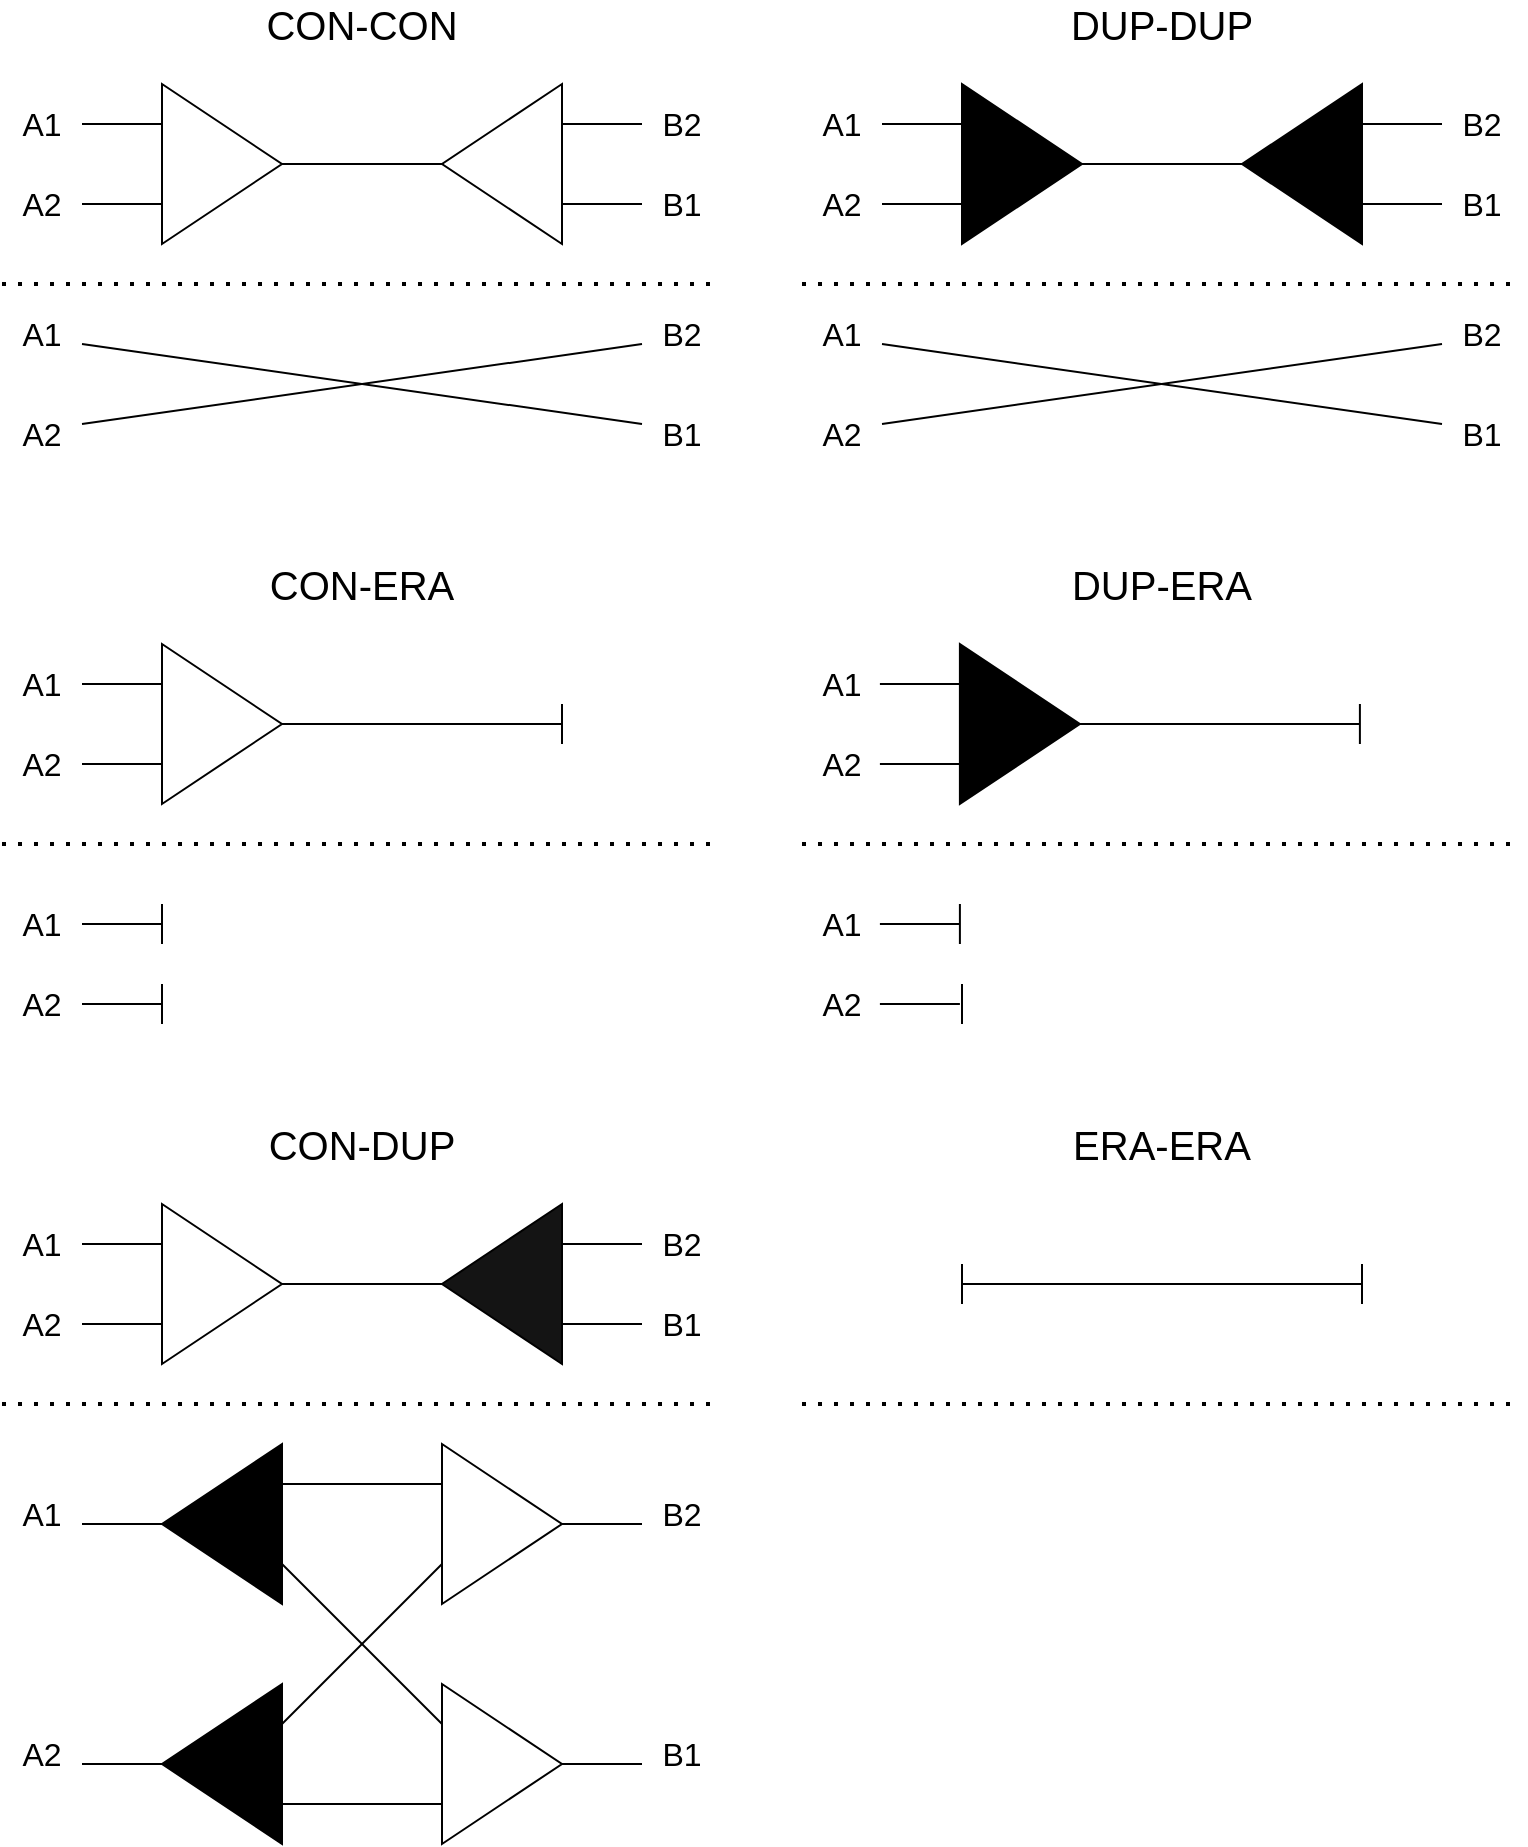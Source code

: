 <mxfile version="21.7.2" type="device">
  <diagram name="Page-1" id="wqdkFg036trEDnxu9Tmw">
    <mxGraphModel dx="1912" dy="1109" grid="1" gridSize="10" guides="1" tooltips="1" connect="1" arrows="1" fold="1" page="1" pageScale="1" pageWidth="850" pageHeight="1100" math="0" shadow="0">
      <root>
        <mxCell id="0" />
        <mxCell id="1" parent="0" />
        <mxCell id="gtYnEdTjVLz-L2qjGS6A-1" value="" style="triangle;whiteSpace=wrap;html=1;" vertex="1" parent="1">
          <mxGeometry x="120" y="80" width="60" height="80" as="geometry" />
        </mxCell>
        <mxCell id="gtYnEdTjVLz-L2qjGS6A-2" value="" style="endArrow=none;html=1;rounded=0;exitX=1;exitY=0.5;exitDx=0;exitDy=0;entryX=1;entryY=0.5;entryDx=0;entryDy=0;" edge="1" parent="1" source="gtYnEdTjVLz-L2qjGS6A-1" target="gtYnEdTjVLz-L2qjGS6A-4">
          <mxGeometry width="50" height="50" relative="1" as="geometry">
            <mxPoint x="400" y="370" as="sourcePoint" />
            <mxPoint x="240" y="120" as="targetPoint" />
          </mxGeometry>
        </mxCell>
        <mxCell id="gtYnEdTjVLz-L2qjGS6A-4" value="" style="triangle;whiteSpace=wrap;html=1;rotation=-180;" vertex="1" parent="1">
          <mxGeometry x="260" y="80" width="60" height="80" as="geometry" />
        </mxCell>
        <mxCell id="gtYnEdTjVLz-L2qjGS6A-10" value="" style="endArrow=none;dashed=1;html=1;dashPattern=1 3;strokeWidth=2;rounded=0;" edge="1" parent="1">
          <mxGeometry width="50" height="50" relative="1" as="geometry">
            <mxPoint x="40" y="180" as="sourcePoint" />
            <mxPoint x="400" y="180" as="targetPoint" />
          </mxGeometry>
        </mxCell>
        <mxCell id="gtYnEdTjVLz-L2qjGS6A-11" value="" style="endArrow=none;html=1;rounded=0;exitX=0;exitY=0.75;exitDx=0;exitDy=0;" edge="1" parent="1" source="gtYnEdTjVLz-L2qjGS6A-4">
          <mxGeometry width="50" height="50" relative="1" as="geometry">
            <mxPoint x="400" y="370" as="sourcePoint" />
            <mxPoint x="360" y="100" as="targetPoint" />
          </mxGeometry>
        </mxCell>
        <mxCell id="gtYnEdTjVLz-L2qjGS6A-12" value="" style="endArrow=none;html=1;rounded=0;exitX=0;exitY=0.25;exitDx=0;exitDy=0;" edge="1" parent="1" source="gtYnEdTjVLz-L2qjGS6A-4">
          <mxGeometry width="50" height="50" relative="1" as="geometry">
            <mxPoint x="330" y="110" as="sourcePoint" />
            <mxPoint x="360" y="140" as="targetPoint" />
          </mxGeometry>
        </mxCell>
        <mxCell id="gtYnEdTjVLz-L2qjGS6A-13" value="" style="endArrow=none;html=1;rounded=0;exitX=0;exitY=0.25;exitDx=0;exitDy=0;" edge="1" parent="1" source="gtYnEdTjVLz-L2qjGS6A-1">
          <mxGeometry width="50" height="50" relative="1" as="geometry">
            <mxPoint x="330" y="150" as="sourcePoint" />
            <mxPoint x="80" y="100" as="targetPoint" />
          </mxGeometry>
        </mxCell>
        <mxCell id="gtYnEdTjVLz-L2qjGS6A-14" value="" style="endArrow=none;html=1;rounded=0;exitX=0;exitY=0.75;exitDx=0;exitDy=0;" edge="1" parent="1" source="gtYnEdTjVLz-L2qjGS6A-1">
          <mxGeometry width="50" height="50" relative="1" as="geometry">
            <mxPoint x="120" y="134.58" as="sourcePoint" />
            <mxPoint x="80" y="140" as="targetPoint" />
          </mxGeometry>
        </mxCell>
        <mxCell id="gtYnEdTjVLz-L2qjGS6A-16" value="A1" style="text;html=1;strokeColor=none;fillColor=none;align=center;verticalAlign=middle;whiteSpace=wrap;rounded=0;fontSize=16;" vertex="1" parent="1">
          <mxGeometry x="50" y="85" width="20" height="30" as="geometry" />
        </mxCell>
        <mxCell id="gtYnEdTjVLz-L2qjGS6A-21" value="A2" style="text;html=1;strokeColor=none;fillColor=none;align=center;verticalAlign=middle;whiteSpace=wrap;rounded=0;fontSize=16;" vertex="1" parent="1">
          <mxGeometry x="50" y="125" width="20" height="30" as="geometry" />
        </mxCell>
        <mxCell id="gtYnEdTjVLz-L2qjGS6A-25" value="B2" style="text;html=1;strokeColor=none;fillColor=none;align=center;verticalAlign=middle;whiteSpace=wrap;rounded=0;fontSize=16;" vertex="1" parent="1">
          <mxGeometry x="370" y="85" width="20" height="30" as="geometry" />
        </mxCell>
        <mxCell id="gtYnEdTjVLz-L2qjGS6A-26" value="B1" style="text;html=1;strokeColor=none;fillColor=none;align=center;verticalAlign=middle;whiteSpace=wrap;rounded=0;fontSize=16;" vertex="1" parent="1">
          <mxGeometry x="370" y="125" width="20" height="30" as="geometry" />
        </mxCell>
        <mxCell id="gtYnEdTjVLz-L2qjGS6A-30" value="" style="endArrow=none;html=1;rounded=0;" edge="1" parent="1">
          <mxGeometry width="50" height="50" relative="1" as="geometry">
            <mxPoint x="80" y="250" as="sourcePoint" />
            <mxPoint x="360" y="210" as="targetPoint" />
          </mxGeometry>
        </mxCell>
        <mxCell id="gtYnEdTjVLz-L2qjGS6A-32" value="" style="endArrow=none;html=1;rounded=0;" edge="1" parent="1">
          <mxGeometry width="50" height="50" relative="1" as="geometry">
            <mxPoint x="360" y="250" as="sourcePoint" />
            <mxPoint x="80" y="210" as="targetPoint" />
          </mxGeometry>
        </mxCell>
        <mxCell id="gtYnEdTjVLz-L2qjGS6A-34" value="A1" style="text;html=1;strokeColor=none;fillColor=none;align=center;verticalAlign=middle;whiteSpace=wrap;rounded=0;fontSize=16;" vertex="1" parent="1">
          <mxGeometry x="50" y="190" width="20" height="30" as="geometry" />
        </mxCell>
        <mxCell id="gtYnEdTjVLz-L2qjGS6A-35" value="A2" style="text;html=1;strokeColor=none;fillColor=none;align=center;verticalAlign=middle;whiteSpace=wrap;rounded=0;fontSize=16;" vertex="1" parent="1">
          <mxGeometry x="50" y="240" width="20" height="30" as="geometry" />
        </mxCell>
        <mxCell id="gtYnEdTjVLz-L2qjGS6A-36" value="B2" style="text;html=1;strokeColor=none;fillColor=none;align=center;verticalAlign=middle;whiteSpace=wrap;rounded=0;fontSize=16;" vertex="1" parent="1">
          <mxGeometry x="370" y="190" width="20" height="30" as="geometry" />
        </mxCell>
        <mxCell id="gtYnEdTjVLz-L2qjGS6A-37" value="B1" style="text;html=1;strokeColor=none;fillColor=none;align=center;verticalAlign=middle;whiteSpace=wrap;rounded=0;fontSize=16;" vertex="1" parent="1">
          <mxGeometry x="370" y="240" width="20" height="30" as="geometry" />
        </mxCell>
        <mxCell id="gtYnEdTjVLz-L2qjGS6A-56" value="" style="triangle;whiteSpace=wrap;html=1;" vertex="1" parent="1">
          <mxGeometry x="120" y="640" width="60" height="80" as="geometry" />
        </mxCell>
        <mxCell id="gtYnEdTjVLz-L2qjGS6A-57" value="" style="endArrow=none;html=1;rounded=0;exitX=1;exitY=0.5;exitDx=0;exitDy=0;entryX=1;entryY=0.5;entryDx=0;entryDy=0;" edge="1" parent="1" source="gtYnEdTjVLz-L2qjGS6A-56" target="gtYnEdTjVLz-L2qjGS6A-58">
          <mxGeometry width="50" height="50" relative="1" as="geometry">
            <mxPoint x="400" y="930" as="sourcePoint" />
            <mxPoint x="240" y="680" as="targetPoint" />
          </mxGeometry>
        </mxCell>
        <mxCell id="gtYnEdTjVLz-L2qjGS6A-58" value="" style="triangle;whiteSpace=wrap;html=1;rotation=-180;fillColor=#141414;" vertex="1" parent="1">
          <mxGeometry x="260" y="640" width="60" height="80" as="geometry" />
        </mxCell>
        <mxCell id="gtYnEdTjVLz-L2qjGS6A-59" value="" style="endArrow=none;dashed=1;html=1;dashPattern=1 3;strokeWidth=2;rounded=0;" edge="1" parent="1">
          <mxGeometry width="50" height="50" relative="1" as="geometry">
            <mxPoint x="40" y="740" as="sourcePoint" />
            <mxPoint x="400" y="740" as="targetPoint" />
          </mxGeometry>
        </mxCell>
        <mxCell id="gtYnEdTjVLz-L2qjGS6A-60" value="" style="endArrow=none;html=1;rounded=0;exitX=0;exitY=0.75;exitDx=0;exitDy=0;" edge="1" parent="1" source="gtYnEdTjVLz-L2qjGS6A-58">
          <mxGeometry width="50" height="50" relative="1" as="geometry">
            <mxPoint x="400" y="930" as="sourcePoint" />
            <mxPoint x="360" y="660" as="targetPoint" />
          </mxGeometry>
        </mxCell>
        <mxCell id="gtYnEdTjVLz-L2qjGS6A-61" value="" style="endArrow=none;html=1;rounded=0;exitX=0;exitY=0.25;exitDx=0;exitDy=0;" edge="1" parent="1" source="gtYnEdTjVLz-L2qjGS6A-58">
          <mxGeometry width="50" height="50" relative="1" as="geometry">
            <mxPoint x="330" y="670" as="sourcePoint" />
            <mxPoint x="360" y="700" as="targetPoint" />
          </mxGeometry>
        </mxCell>
        <mxCell id="gtYnEdTjVLz-L2qjGS6A-62" value="" style="endArrow=none;html=1;rounded=0;exitX=0;exitY=0.25;exitDx=0;exitDy=0;" edge="1" parent="1" source="gtYnEdTjVLz-L2qjGS6A-56">
          <mxGeometry width="50" height="50" relative="1" as="geometry">
            <mxPoint x="330" y="710" as="sourcePoint" />
            <mxPoint x="80" y="660" as="targetPoint" />
          </mxGeometry>
        </mxCell>
        <mxCell id="gtYnEdTjVLz-L2qjGS6A-63" value="" style="endArrow=none;html=1;rounded=0;exitX=0;exitY=0.75;exitDx=0;exitDy=0;" edge="1" parent="1" source="gtYnEdTjVLz-L2qjGS6A-56">
          <mxGeometry width="50" height="50" relative="1" as="geometry">
            <mxPoint x="120" y="694.58" as="sourcePoint" />
            <mxPoint x="80" y="700" as="targetPoint" />
          </mxGeometry>
        </mxCell>
        <mxCell id="gtYnEdTjVLz-L2qjGS6A-64" value="A1" style="text;html=1;strokeColor=none;fillColor=none;align=center;verticalAlign=middle;whiteSpace=wrap;rounded=0;fontSize=16;" vertex="1" parent="1">
          <mxGeometry x="50" y="645" width="20" height="30" as="geometry" />
        </mxCell>
        <mxCell id="gtYnEdTjVLz-L2qjGS6A-65" value="A2" style="text;html=1;strokeColor=none;fillColor=none;align=center;verticalAlign=middle;whiteSpace=wrap;rounded=0;fontSize=16;" vertex="1" parent="1">
          <mxGeometry x="50" y="685" width="20" height="30" as="geometry" />
        </mxCell>
        <mxCell id="gtYnEdTjVLz-L2qjGS6A-66" value="B2" style="text;html=1;strokeColor=none;fillColor=none;align=center;verticalAlign=middle;whiteSpace=wrap;rounded=0;fontSize=16;" vertex="1" parent="1">
          <mxGeometry x="370" y="645" width="20" height="30" as="geometry" />
        </mxCell>
        <mxCell id="gtYnEdTjVLz-L2qjGS6A-67" value="B1" style="text;html=1;strokeColor=none;fillColor=none;align=center;verticalAlign=middle;whiteSpace=wrap;rounded=0;fontSize=16;" vertex="1" parent="1">
          <mxGeometry x="370" y="685" width="20" height="30" as="geometry" />
        </mxCell>
        <mxCell id="gtYnEdTjVLz-L2qjGS6A-75" value="" style="endArrow=none;html=1;rounded=0;exitX=1;exitY=0.5;exitDx=0;exitDy=0;" edge="1" parent="1">
          <mxGeometry width="50" height="50" relative="1" as="geometry">
            <mxPoint x="180" y="400.0" as="sourcePoint" />
            <mxPoint x="320" y="400" as="targetPoint" />
          </mxGeometry>
        </mxCell>
        <mxCell id="gtYnEdTjVLz-L2qjGS6A-77" value="" style="endArrow=none;dashed=1;html=1;dashPattern=1 3;strokeWidth=2;rounded=0;" edge="1" parent="1">
          <mxGeometry width="50" height="50" relative="1" as="geometry">
            <mxPoint x="40" y="460" as="sourcePoint" />
            <mxPoint x="400" y="460" as="targetPoint" />
          </mxGeometry>
        </mxCell>
        <mxCell id="gtYnEdTjVLz-L2qjGS6A-80" value="" style="endArrow=none;html=1;rounded=0;exitX=0;exitY=0.25;exitDx=0;exitDy=0;" edge="1" parent="1">
          <mxGeometry width="50" height="50" relative="1" as="geometry">
            <mxPoint x="120" y="380.0" as="sourcePoint" />
            <mxPoint x="80" y="380" as="targetPoint" />
          </mxGeometry>
        </mxCell>
        <mxCell id="gtYnEdTjVLz-L2qjGS6A-81" value="" style="endArrow=none;html=1;rounded=0;exitX=0;exitY=0.75;exitDx=0;exitDy=0;" edge="1" parent="1">
          <mxGeometry width="50" height="50" relative="1" as="geometry">
            <mxPoint x="120" y="420.0" as="sourcePoint" />
            <mxPoint x="80" y="420" as="targetPoint" />
          </mxGeometry>
        </mxCell>
        <mxCell id="gtYnEdTjVLz-L2qjGS6A-82" value="A1" style="text;html=1;strokeColor=none;fillColor=none;align=center;verticalAlign=middle;whiteSpace=wrap;rounded=0;fontSize=16;" vertex="1" parent="1">
          <mxGeometry x="50" y="365" width="20" height="30" as="geometry" />
        </mxCell>
        <mxCell id="gtYnEdTjVLz-L2qjGS6A-83" value="A2" style="text;html=1;strokeColor=none;fillColor=none;align=center;verticalAlign=middle;whiteSpace=wrap;rounded=0;fontSize=16;" vertex="1" parent="1">
          <mxGeometry x="50" y="405" width="20" height="30" as="geometry" />
        </mxCell>
        <mxCell id="gtYnEdTjVLz-L2qjGS6A-95" value="" style="endArrow=none;html=1;rounded=0;exitX=0;exitY=0.75;exitDx=0;exitDy=0;" edge="1" parent="1">
          <mxGeometry width="50" height="50" relative="1" as="geometry">
            <mxPoint x="320" y="800.0" as="sourcePoint" />
            <mxPoint x="360" y="800" as="targetPoint" />
          </mxGeometry>
        </mxCell>
        <mxCell id="gtYnEdTjVLz-L2qjGS6A-96" value="" style="endArrow=none;html=1;rounded=0;exitX=0;exitY=0.25;exitDx=0;exitDy=0;" edge="1" parent="1">
          <mxGeometry width="50" height="50" relative="1" as="geometry">
            <mxPoint x="320" y="920.0" as="sourcePoint" />
            <mxPoint x="360" y="920" as="targetPoint" />
          </mxGeometry>
        </mxCell>
        <mxCell id="gtYnEdTjVLz-L2qjGS6A-97" value="" style="endArrow=none;html=1;rounded=0;exitX=0;exitY=0.25;exitDx=0;exitDy=0;" edge="1" parent="1">
          <mxGeometry width="50" height="50" relative="1" as="geometry">
            <mxPoint x="120" y="800.0" as="sourcePoint" />
            <mxPoint x="80" y="800" as="targetPoint" />
          </mxGeometry>
        </mxCell>
        <mxCell id="gtYnEdTjVLz-L2qjGS6A-98" value="" style="endArrow=none;html=1;rounded=0;exitX=0;exitY=0.75;exitDx=0;exitDy=0;" edge="1" parent="1">
          <mxGeometry width="50" height="50" relative="1" as="geometry">
            <mxPoint x="120" y="920.0" as="sourcePoint" />
            <mxPoint x="80" y="920" as="targetPoint" />
          </mxGeometry>
        </mxCell>
        <mxCell id="gtYnEdTjVLz-L2qjGS6A-99" value="A1" style="text;html=1;strokeColor=none;fillColor=none;align=center;verticalAlign=middle;whiteSpace=wrap;rounded=0;fontSize=16;" vertex="1" parent="1">
          <mxGeometry x="50" y="780" width="20" height="30" as="geometry" />
        </mxCell>
        <mxCell id="gtYnEdTjVLz-L2qjGS6A-100" value="A2" style="text;html=1;strokeColor=none;fillColor=none;align=center;verticalAlign=middle;whiteSpace=wrap;rounded=0;fontSize=16;" vertex="1" parent="1">
          <mxGeometry x="50" y="900" width="20" height="30" as="geometry" />
        </mxCell>
        <mxCell id="gtYnEdTjVLz-L2qjGS6A-101" value="B2" style="text;html=1;strokeColor=none;fillColor=none;align=center;verticalAlign=middle;whiteSpace=wrap;rounded=0;fontSize=16;" vertex="1" parent="1">
          <mxGeometry x="370" y="780" width="20" height="30" as="geometry" />
        </mxCell>
        <mxCell id="gtYnEdTjVLz-L2qjGS6A-102" value="B1" style="text;html=1;strokeColor=none;fillColor=none;align=center;verticalAlign=middle;whiteSpace=wrap;rounded=0;fontSize=16;" vertex="1" parent="1">
          <mxGeometry x="370" y="900" width="20" height="30" as="geometry" />
        </mxCell>
        <mxCell id="gtYnEdTjVLz-L2qjGS6A-103" value="" style="triangle;whiteSpace=wrap;html=1;" vertex="1" parent="1">
          <mxGeometry x="260" y="760" width="60" height="80" as="geometry" />
        </mxCell>
        <mxCell id="gtYnEdTjVLz-L2qjGS6A-104" value="" style="triangle;whiteSpace=wrap;html=1;" vertex="1" parent="1">
          <mxGeometry x="260" y="880" width="60" height="80" as="geometry" />
        </mxCell>
        <mxCell id="gtYnEdTjVLz-L2qjGS6A-105" value="" style="triangle;whiteSpace=wrap;html=1;rotation=-180;labelBackgroundColor=none;fillColor=#000000;" vertex="1" parent="1">
          <mxGeometry x="120" y="760" width="60" height="80" as="geometry" />
        </mxCell>
        <mxCell id="gtYnEdTjVLz-L2qjGS6A-106" value="" style="triangle;whiteSpace=wrap;html=1;rotation=-180;labelBackgroundColor=none;fillColor=#000000;" vertex="1" parent="1">
          <mxGeometry x="120" y="880" width="60" height="80" as="geometry" />
        </mxCell>
        <mxCell id="gtYnEdTjVLz-L2qjGS6A-107" value="" style="endArrow=none;html=1;rounded=0;exitX=1;exitY=0.5;exitDx=0;exitDy=0;entryX=1;entryY=0.5;entryDx=0;entryDy=0;" edge="1" parent="1">
          <mxGeometry width="50" height="50" relative="1" as="geometry">
            <mxPoint x="180" y="780" as="sourcePoint" />
            <mxPoint x="260" y="780" as="targetPoint" />
          </mxGeometry>
        </mxCell>
        <mxCell id="gtYnEdTjVLz-L2qjGS6A-108" value="" style="endArrow=none;html=1;rounded=0;exitX=1;exitY=0.5;exitDx=0;exitDy=0;entryX=0;entryY=0.25;entryDx=0;entryDy=0;" edge="1" parent="1" target="gtYnEdTjVLz-L2qjGS6A-104">
          <mxGeometry width="50" height="50" relative="1" as="geometry">
            <mxPoint x="180" y="820" as="sourcePoint" />
            <mxPoint x="260" y="820" as="targetPoint" />
          </mxGeometry>
        </mxCell>
        <mxCell id="gtYnEdTjVLz-L2qjGS6A-109" value="" style="endArrow=none;html=1;rounded=0;exitX=0;exitY=0.75;exitDx=0;exitDy=0;entryX=0;entryY=0.75;entryDx=0;entryDy=0;" edge="1" parent="1" source="gtYnEdTjVLz-L2qjGS6A-106" target="gtYnEdTjVLz-L2qjGS6A-103">
          <mxGeometry width="50" height="50" relative="1" as="geometry">
            <mxPoint x="190" y="830" as="sourcePoint" />
            <mxPoint x="270" y="910" as="targetPoint" />
          </mxGeometry>
        </mxCell>
        <mxCell id="gtYnEdTjVLz-L2qjGS6A-110" value="" style="endArrow=none;html=1;rounded=0;exitX=1;exitY=0.5;exitDx=0;exitDy=0;entryX=1;entryY=0.5;entryDx=0;entryDy=0;" edge="1" parent="1">
          <mxGeometry width="50" height="50" relative="1" as="geometry">
            <mxPoint x="180" y="940" as="sourcePoint" />
            <mxPoint x="260" y="940" as="targetPoint" />
          </mxGeometry>
        </mxCell>
        <mxCell id="gtYnEdTjVLz-L2qjGS6A-111" value="" style="triangle;whiteSpace=wrap;html=1;" vertex="1" parent="1">
          <mxGeometry x="120" y="360" width="60" height="80" as="geometry" />
        </mxCell>
        <mxCell id="gtYnEdTjVLz-L2qjGS6A-126" style="edgeStyle=orthogonalEdgeStyle;rounded=0;orthogonalLoop=1;jettySize=auto;html=1;exitX=0.5;exitY=1;exitDx=0;exitDy=0;" edge="1" parent="1">
          <mxGeometry relative="1" as="geometry">
            <mxPoint x="220" y="380.0" as="sourcePoint" />
            <mxPoint x="220" y="380.0" as="targetPoint" />
          </mxGeometry>
        </mxCell>
        <mxCell id="gtYnEdTjVLz-L2qjGS6A-157" value="" style="endArrow=none;html=1;rounded=0;exitX=1;exitY=0.5;exitDx=0;exitDy=0;" edge="1" parent="1">
          <mxGeometry width="50" height="50" relative="1" as="geometry">
            <mxPoint x="80" y="500.0" as="sourcePoint" />
            <mxPoint x="120" y="500" as="targetPoint" />
          </mxGeometry>
        </mxCell>
        <mxCell id="gtYnEdTjVLz-L2qjGS6A-159" style="edgeStyle=orthogonalEdgeStyle;rounded=0;orthogonalLoop=1;jettySize=auto;html=1;exitX=0.5;exitY=1;exitDx=0;exitDy=0;" edge="1" parent="1">
          <mxGeometry relative="1" as="geometry">
            <mxPoint x="120" y="480.0" as="sourcePoint" />
            <mxPoint x="120" y="480.0" as="targetPoint" />
          </mxGeometry>
        </mxCell>
        <mxCell id="gtYnEdTjVLz-L2qjGS6A-160" value="" style="endArrow=none;html=1;rounded=0;exitX=1;exitY=0.5;exitDx=0;exitDy=0;" edge="1" parent="1">
          <mxGeometry width="50" height="50" relative="1" as="geometry">
            <mxPoint x="80" y="540.0" as="sourcePoint" />
            <mxPoint x="120" y="540" as="targetPoint" />
          </mxGeometry>
        </mxCell>
        <mxCell id="gtYnEdTjVLz-L2qjGS6A-162" style="edgeStyle=orthogonalEdgeStyle;rounded=0;orthogonalLoop=1;jettySize=auto;html=1;exitX=0.5;exitY=1;exitDx=0;exitDy=0;" edge="1" parent="1">
          <mxGeometry relative="1" as="geometry">
            <mxPoint x="120" y="520.0" as="sourcePoint" />
            <mxPoint x="120" y="520.0" as="targetPoint" />
          </mxGeometry>
        </mxCell>
        <mxCell id="gtYnEdTjVLz-L2qjGS6A-163" value="A1" style="text;html=1;strokeColor=none;fillColor=none;align=center;verticalAlign=middle;whiteSpace=wrap;rounded=0;fontSize=16;" vertex="1" parent="1">
          <mxGeometry x="50" y="485" width="20" height="30" as="geometry" />
        </mxCell>
        <mxCell id="gtYnEdTjVLz-L2qjGS6A-164" value="A2" style="text;html=1;strokeColor=none;fillColor=none;align=center;verticalAlign=middle;whiteSpace=wrap;rounded=0;fontSize=16;" vertex="1" parent="1">
          <mxGeometry x="50" y="525" width="20" height="30" as="geometry" />
        </mxCell>
        <mxCell id="gtYnEdTjVLz-L2qjGS6A-182" value="" style="triangle;whiteSpace=wrap;html=1;fillColor=#000000;" vertex="1" parent="1">
          <mxGeometry x="520" y="80" width="60" height="80" as="geometry" />
        </mxCell>
        <mxCell id="gtYnEdTjVLz-L2qjGS6A-183" value="" style="endArrow=none;html=1;rounded=0;exitX=1;exitY=0.5;exitDx=0;exitDy=0;entryX=1;entryY=0.5;entryDx=0;entryDy=0;" edge="1" parent="1" source="gtYnEdTjVLz-L2qjGS6A-182" target="gtYnEdTjVLz-L2qjGS6A-184">
          <mxGeometry width="50" height="50" relative="1" as="geometry">
            <mxPoint x="800" y="370" as="sourcePoint" />
            <mxPoint x="640" y="120" as="targetPoint" />
          </mxGeometry>
        </mxCell>
        <mxCell id="gtYnEdTjVLz-L2qjGS6A-184" value="" style="triangle;whiteSpace=wrap;html=1;rotation=-180;fillColor=#000000;" vertex="1" parent="1">
          <mxGeometry x="660" y="80" width="60" height="80" as="geometry" />
        </mxCell>
        <mxCell id="gtYnEdTjVLz-L2qjGS6A-185" value="" style="endArrow=none;dashed=1;html=1;dashPattern=1 3;strokeWidth=2;rounded=0;" edge="1" parent="1">
          <mxGeometry width="50" height="50" relative="1" as="geometry">
            <mxPoint x="440" y="180" as="sourcePoint" />
            <mxPoint x="800" y="180" as="targetPoint" />
          </mxGeometry>
        </mxCell>
        <mxCell id="gtYnEdTjVLz-L2qjGS6A-186" value="" style="endArrow=none;html=1;rounded=0;exitX=0;exitY=0.75;exitDx=0;exitDy=0;" edge="1" parent="1" source="gtYnEdTjVLz-L2qjGS6A-184">
          <mxGeometry width="50" height="50" relative="1" as="geometry">
            <mxPoint x="800" y="370" as="sourcePoint" />
            <mxPoint x="760" y="100" as="targetPoint" />
          </mxGeometry>
        </mxCell>
        <mxCell id="gtYnEdTjVLz-L2qjGS6A-187" value="" style="endArrow=none;html=1;rounded=0;exitX=0;exitY=0.25;exitDx=0;exitDy=0;" edge="1" parent="1" source="gtYnEdTjVLz-L2qjGS6A-184">
          <mxGeometry width="50" height="50" relative="1" as="geometry">
            <mxPoint x="730" y="110" as="sourcePoint" />
            <mxPoint x="760" y="140" as="targetPoint" />
          </mxGeometry>
        </mxCell>
        <mxCell id="gtYnEdTjVLz-L2qjGS6A-188" value="" style="endArrow=none;html=1;rounded=0;exitX=0;exitY=0.25;exitDx=0;exitDy=0;" edge="1" parent="1" source="gtYnEdTjVLz-L2qjGS6A-182">
          <mxGeometry width="50" height="50" relative="1" as="geometry">
            <mxPoint x="730" y="150" as="sourcePoint" />
            <mxPoint x="480" y="100" as="targetPoint" />
          </mxGeometry>
        </mxCell>
        <mxCell id="gtYnEdTjVLz-L2qjGS6A-189" value="" style="endArrow=none;html=1;rounded=0;exitX=0;exitY=0.75;exitDx=0;exitDy=0;" edge="1" parent="1" source="gtYnEdTjVLz-L2qjGS6A-182">
          <mxGeometry width="50" height="50" relative="1" as="geometry">
            <mxPoint x="520" y="134.58" as="sourcePoint" />
            <mxPoint x="480" y="140" as="targetPoint" />
          </mxGeometry>
        </mxCell>
        <mxCell id="gtYnEdTjVLz-L2qjGS6A-190" value="A1" style="text;html=1;strokeColor=none;fillColor=none;align=center;verticalAlign=middle;whiteSpace=wrap;rounded=0;fontSize=16;" vertex="1" parent="1">
          <mxGeometry x="450" y="85" width="20" height="30" as="geometry" />
        </mxCell>
        <mxCell id="gtYnEdTjVLz-L2qjGS6A-191" value="A2" style="text;html=1;strokeColor=none;fillColor=none;align=center;verticalAlign=middle;whiteSpace=wrap;rounded=0;fontSize=16;" vertex="1" parent="1">
          <mxGeometry x="450" y="125" width="20" height="30" as="geometry" />
        </mxCell>
        <mxCell id="gtYnEdTjVLz-L2qjGS6A-192" value="B2" style="text;html=1;strokeColor=none;fillColor=none;align=center;verticalAlign=middle;whiteSpace=wrap;rounded=0;fontSize=16;" vertex="1" parent="1">
          <mxGeometry x="770" y="85" width="20" height="30" as="geometry" />
        </mxCell>
        <mxCell id="gtYnEdTjVLz-L2qjGS6A-193" value="B1" style="text;html=1;strokeColor=none;fillColor=none;align=center;verticalAlign=middle;whiteSpace=wrap;rounded=0;fontSize=16;" vertex="1" parent="1">
          <mxGeometry x="770" y="125" width="20" height="30" as="geometry" />
        </mxCell>
        <mxCell id="gtYnEdTjVLz-L2qjGS6A-194" value="" style="endArrow=none;html=1;rounded=0;" edge="1" parent="1">
          <mxGeometry width="50" height="50" relative="1" as="geometry">
            <mxPoint x="480" y="250" as="sourcePoint" />
            <mxPoint x="760" y="210" as="targetPoint" />
          </mxGeometry>
        </mxCell>
        <mxCell id="gtYnEdTjVLz-L2qjGS6A-195" value="" style="endArrow=none;html=1;rounded=0;" edge="1" parent="1">
          <mxGeometry width="50" height="50" relative="1" as="geometry">
            <mxPoint x="760" y="250" as="sourcePoint" />
            <mxPoint x="480" y="210" as="targetPoint" />
          </mxGeometry>
        </mxCell>
        <mxCell id="gtYnEdTjVLz-L2qjGS6A-196" value="A1" style="text;html=1;strokeColor=none;fillColor=none;align=center;verticalAlign=middle;whiteSpace=wrap;rounded=0;fontSize=16;" vertex="1" parent="1">
          <mxGeometry x="450" y="190" width="20" height="30" as="geometry" />
        </mxCell>
        <mxCell id="gtYnEdTjVLz-L2qjGS6A-197" value="A2" style="text;html=1;strokeColor=none;fillColor=none;align=center;verticalAlign=middle;whiteSpace=wrap;rounded=0;fontSize=16;" vertex="1" parent="1">
          <mxGeometry x="450" y="240" width="20" height="30" as="geometry" />
        </mxCell>
        <mxCell id="gtYnEdTjVLz-L2qjGS6A-198" value="B2" style="text;html=1;strokeColor=none;fillColor=none;align=center;verticalAlign=middle;whiteSpace=wrap;rounded=0;fontSize=16;" vertex="1" parent="1">
          <mxGeometry x="770" y="190" width="20" height="30" as="geometry" />
        </mxCell>
        <mxCell id="gtYnEdTjVLz-L2qjGS6A-199" value="B1" style="text;html=1;strokeColor=none;fillColor=none;align=center;verticalAlign=middle;whiteSpace=wrap;rounded=0;fontSize=16;" vertex="1" parent="1">
          <mxGeometry x="770" y="240" width="20" height="30" as="geometry" />
        </mxCell>
        <mxCell id="gtYnEdTjVLz-L2qjGS6A-201" value="" style="endArrow=none;html=1;rounded=0;" edge="1" parent="1">
          <mxGeometry width="50" height="50" relative="1" as="geometry">
            <mxPoint x="520" y="680" as="sourcePoint" />
            <mxPoint x="720" y="680" as="targetPoint" />
          </mxGeometry>
        </mxCell>
        <mxCell id="gtYnEdTjVLz-L2qjGS6A-203" value="" style="endArrow=none;dashed=1;html=1;dashPattern=1 3;strokeWidth=2;rounded=0;" edge="1" parent="1">
          <mxGeometry width="50" height="50" relative="1" as="geometry">
            <mxPoint x="440" y="740" as="sourcePoint" />
            <mxPoint x="800" y="740" as="targetPoint" />
          </mxGeometry>
        </mxCell>
        <mxCell id="gtYnEdTjVLz-L2qjGS6A-228" value="" style="endArrow=none;html=1;rounded=0;shadow=0;" edge="1" parent="1">
          <mxGeometry width="50" height="50" relative="1" as="geometry">
            <mxPoint x="320" y="410" as="sourcePoint" />
            <mxPoint x="320" y="390" as="targetPoint" />
            <Array as="points">
              <mxPoint x="320" y="400" />
            </Array>
          </mxGeometry>
        </mxCell>
        <mxCell id="gtYnEdTjVLz-L2qjGS6A-229" value="" style="endArrow=none;html=1;rounded=0;" edge="1" parent="1">
          <mxGeometry width="50" height="50" relative="1" as="geometry">
            <mxPoint x="120" y="510" as="sourcePoint" />
            <mxPoint x="120" y="490" as="targetPoint" />
            <Array as="points" />
          </mxGeometry>
        </mxCell>
        <mxCell id="gtYnEdTjVLz-L2qjGS6A-230" value="" style="endArrow=none;html=1;rounded=0;" edge="1" parent="1">
          <mxGeometry width="50" height="50" relative="1" as="geometry">
            <mxPoint x="120" y="550" as="sourcePoint" />
            <mxPoint x="120" y="530" as="targetPoint" />
            <Array as="points" />
          </mxGeometry>
        </mxCell>
        <mxCell id="gtYnEdTjVLz-L2qjGS6A-231" value="" style="endArrow=none;html=1;rounded=0;exitX=1;exitY=0.5;exitDx=0;exitDy=0;" edge="1" parent="1">
          <mxGeometry width="50" height="50" relative="1" as="geometry">
            <mxPoint x="578.95" y="400.0" as="sourcePoint" />
            <mxPoint x="718.95" y="400" as="targetPoint" />
          </mxGeometry>
        </mxCell>
        <mxCell id="gtYnEdTjVLz-L2qjGS6A-232" value="" style="endArrow=none;html=1;rounded=0;exitX=0;exitY=0.25;exitDx=0;exitDy=0;" edge="1" parent="1">
          <mxGeometry width="50" height="50" relative="1" as="geometry">
            <mxPoint x="518.95" y="380.0" as="sourcePoint" />
            <mxPoint x="478.95" y="380" as="targetPoint" />
          </mxGeometry>
        </mxCell>
        <mxCell id="gtYnEdTjVLz-L2qjGS6A-233" value="" style="endArrow=none;html=1;rounded=0;exitX=0;exitY=0.75;exitDx=0;exitDy=0;" edge="1" parent="1">
          <mxGeometry width="50" height="50" relative="1" as="geometry">
            <mxPoint x="518.95" y="420.0" as="sourcePoint" />
            <mxPoint x="478.95" y="420" as="targetPoint" />
          </mxGeometry>
        </mxCell>
        <mxCell id="gtYnEdTjVLz-L2qjGS6A-234" value="A1" style="text;html=1;strokeColor=none;fillColor=none;align=center;verticalAlign=middle;whiteSpace=wrap;rounded=0;fontSize=16;" vertex="1" parent="1">
          <mxGeometry x="450" y="365" width="20" height="30" as="geometry" />
        </mxCell>
        <mxCell id="gtYnEdTjVLz-L2qjGS6A-235" value="A2" style="text;html=1;strokeColor=none;fillColor=none;align=center;verticalAlign=middle;whiteSpace=wrap;rounded=0;fontSize=16;" vertex="1" parent="1">
          <mxGeometry x="450" y="405" width="20" height="30" as="geometry" />
        </mxCell>
        <mxCell id="gtYnEdTjVLz-L2qjGS6A-236" value="" style="triangle;whiteSpace=wrap;html=1;fillColor=#000000;" vertex="1" parent="1">
          <mxGeometry x="518.95" y="360" width="60" height="80" as="geometry" />
        </mxCell>
        <mxCell id="gtYnEdTjVLz-L2qjGS6A-237" style="edgeStyle=orthogonalEdgeStyle;rounded=0;orthogonalLoop=1;jettySize=auto;html=1;exitX=0.5;exitY=1;exitDx=0;exitDy=0;" edge="1" parent="1">
          <mxGeometry relative="1" as="geometry">
            <mxPoint x="618.95" y="380.0" as="sourcePoint" />
            <mxPoint x="618.95" y="380.0" as="targetPoint" />
          </mxGeometry>
        </mxCell>
        <mxCell id="gtYnEdTjVLz-L2qjGS6A-238" value="" style="endArrow=none;html=1;rounded=0;exitX=1;exitY=0.5;exitDx=0;exitDy=0;" edge="1" parent="1">
          <mxGeometry width="50" height="50" relative="1" as="geometry">
            <mxPoint x="478.95" y="500.0" as="sourcePoint" />
            <mxPoint x="518.95" y="500" as="targetPoint" />
          </mxGeometry>
        </mxCell>
        <mxCell id="gtYnEdTjVLz-L2qjGS6A-239" style="edgeStyle=orthogonalEdgeStyle;rounded=0;orthogonalLoop=1;jettySize=auto;html=1;exitX=0.5;exitY=1;exitDx=0;exitDy=0;" edge="1" parent="1">
          <mxGeometry relative="1" as="geometry">
            <mxPoint x="518.95" y="480.0" as="sourcePoint" />
            <mxPoint x="518.95" y="480.0" as="targetPoint" />
          </mxGeometry>
        </mxCell>
        <mxCell id="gtYnEdTjVLz-L2qjGS6A-240" value="" style="endArrow=none;html=1;rounded=0;exitX=1;exitY=0.5;exitDx=0;exitDy=0;" edge="1" parent="1">
          <mxGeometry width="50" height="50" relative="1" as="geometry">
            <mxPoint x="478.95" y="540.0" as="sourcePoint" />
            <mxPoint x="518.95" y="540" as="targetPoint" />
          </mxGeometry>
        </mxCell>
        <mxCell id="gtYnEdTjVLz-L2qjGS6A-241" style="edgeStyle=orthogonalEdgeStyle;rounded=0;orthogonalLoop=1;jettySize=auto;html=1;exitX=0.5;exitY=1;exitDx=0;exitDy=0;" edge="1" parent="1">
          <mxGeometry relative="1" as="geometry">
            <mxPoint x="518.95" y="520.0" as="sourcePoint" />
            <mxPoint x="518.95" y="520.0" as="targetPoint" />
          </mxGeometry>
        </mxCell>
        <mxCell id="gtYnEdTjVLz-L2qjGS6A-243" value="" style="endArrow=none;html=1;rounded=0;shadow=0;" edge="1" parent="1">
          <mxGeometry width="50" height="50" relative="1" as="geometry">
            <mxPoint x="718.95" y="410" as="sourcePoint" />
            <mxPoint x="718.95" y="390" as="targetPoint" />
            <Array as="points">
              <mxPoint x="718.95" y="400" />
            </Array>
          </mxGeometry>
        </mxCell>
        <mxCell id="gtYnEdTjVLz-L2qjGS6A-244" value="" style="endArrow=none;html=1;rounded=0;" edge="1" parent="1">
          <mxGeometry width="50" height="50" relative="1" as="geometry">
            <mxPoint x="518.95" y="510" as="sourcePoint" />
            <mxPoint x="518.95" y="490" as="targetPoint" />
            <Array as="points" />
          </mxGeometry>
        </mxCell>
        <mxCell id="gtYnEdTjVLz-L2qjGS6A-245" value="" style="endArrow=none;dashed=1;html=1;dashPattern=1 3;strokeWidth=2;rounded=0;" edge="1" parent="1">
          <mxGeometry width="50" height="50" relative="1" as="geometry">
            <mxPoint x="440" y="460" as="sourcePoint" />
            <mxPoint x="800" y="460" as="targetPoint" />
          </mxGeometry>
        </mxCell>
        <mxCell id="gtYnEdTjVLz-L2qjGS6A-246" value="" style="endArrow=none;html=1;rounded=0;" edge="1" parent="1">
          <mxGeometry width="50" height="50" relative="1" as="geometry">
            <mxPoint x="520" y="690" as="sourcePoint" />
            <mxPoint x="520" y="670" as="targetPoint" />
          </mxGeometry>
        </mxCell>
        <mxCell id="gtYnEdTjVLz-L2qjGS6A-247" value="" style="endArrow=none;html=1;rounded=0;" edge="1" parent="1">
          <mxGeometry width="50" height="50" relative="1" as="geometry">
            <mxPoint x="720" y="690" as="sourcePoint" />
            <mxPoint x="720" y="670" as="targetPoint" />
          </mxGeometry>
        </mxCell>
        <mxCell id="gtYnEdTjVLz-L2qjGS6A-249" value="&lt;font style=&quot;font-size: 20px;&quot;&gt;CON-CON&lt;/font&gt;" style="text;html=1;strokeColor=none;fillColor=none;align=center;verticalAlign=middle;whiteSpace=wrap;rounded=0;" vertex="1" parent="1">
          <mxGeometry x="170" y="40" width="100" height="20" as="geometry" />
        </mxCell>
        <mxCell id="gtYnEdTjVLz-L2qjGS6A-250" value="&lt;font style=&quot;font-size: 20px;&quot;&gt;DUP-DUP&lt;/font&gt;" style="text;html=1;strokeColor=none;fillColor=none;align=center;verticalAlign=middle;whiteSpace=wrap;rounded=0;" vertex="1" parent="1">
          <mxGeometry x="570" y="40" width="100" height="20" as="geometry" />
        </mxCell>
        <mxCell id="gtYnEdTjVLz-L2qjGS6A-251" value="&lt;font style=&quot;font-size: 20px;&quot;&gt;CON-ERA&lt;/font&gt;" style="text;html=1;strokeColor=none;fillColor=none;align=center;verticalAlign=middle;whiteSpace=wrap;rounded=0;" vertex="1" parent="1">
          <mxGeometry x="170" y="320" width="100" height="20" as="geometry" />
        </mxCell>
        <mxCell id="gtYnEdTjVLz-L2qjGS6A-252" value="&lt;font style=&quot;font-size: 20px;&quot;&gt;DUP-ERA&lt;br&gt;&lt;/font&gt;" style="text;html=1;strokeColor=none;fillColor=none;align=center;verticalAlign=middle;whiteSpace=wrap;rounded=0;" vertex="1" parent="1">
          <mxGeometry x="570" y="320" width="100" height="20" as="geometry" />
        </mxCell>
        <mxCell id="gtYnEdTjVLz-L2qjGS6A-253" value="&lt;font style=&quot;font-size: 20px;&quot;&gt;CON-DUP&lt;/font&gt;" style="text;html=1;strokeColor=none;fillColor=none;align=center;verticalAlign=middle;whiteSpace=wrap;rounded=0;" vertex="1" parent="1">
          <mxGeometry x="170" y="600" width="100" height="20" as="geometry" />
        </mxCell>
        <mxCell id="gtYnEdTjVLz-L2qjGS6A-254" value="&lt;font style=&quot;font-size: 20px;&quot;&gt;ERA-ERA&lt;/font&gt;" style="text;html=1;strokeColor=none;fillColor=none;align=center;verticalAlign=middle;whiteSpace=wrap;rounded=0;" vertex="1" parent="1">
          <mxGeometry x="570" y="600" width="100" height="20" as="geometry" />
        </mxCell>
        <mxCell id="gtYnEdTjVLz-L2qjGS6A-255" value="" style="endArrow=none;html=1;rounded=0;" edge="1" parent="1">
          <mxGeometry width="50" height="50" relative="1" as="geometry">
            <mxPoint x="520" y="550" as="sourcePoint" />
            <mxPoint x="520" y="530" as="targetPoint" />
            <Array as="points" />
          </mxGeometry>
        </mxCell>
        <mxCell id="gtYnEdTjVLz-L2qjGS6A-256" value="A1" style="text;html=1;strokeColor=none;fillColor=none;align=center;verticalAlign=middle;whiteSpace=wrap;rounded=0;fontSize=16;" vertex="1" parent="1">
          <mxGeometry x="450" y="485" width="20" height="30" as="geometry" />
        </mxCell>
        <mxCell id="gtYnEdTjVLz-L2qjGS6A-257" value="A2" style="text;html=1;strokeColor=none;fillColor=none;align=center;verticalAlign=middle;whiteSpace=wrap;rounded=0;fontSize=16;" vertex="1" parent="1">
          <mxGeometry x="450" y="525" width="20" height="30" as="geometry" />
        </mxCell>
      </root>
    </mxGraphModel>
  </diagram>
</mxfile>
